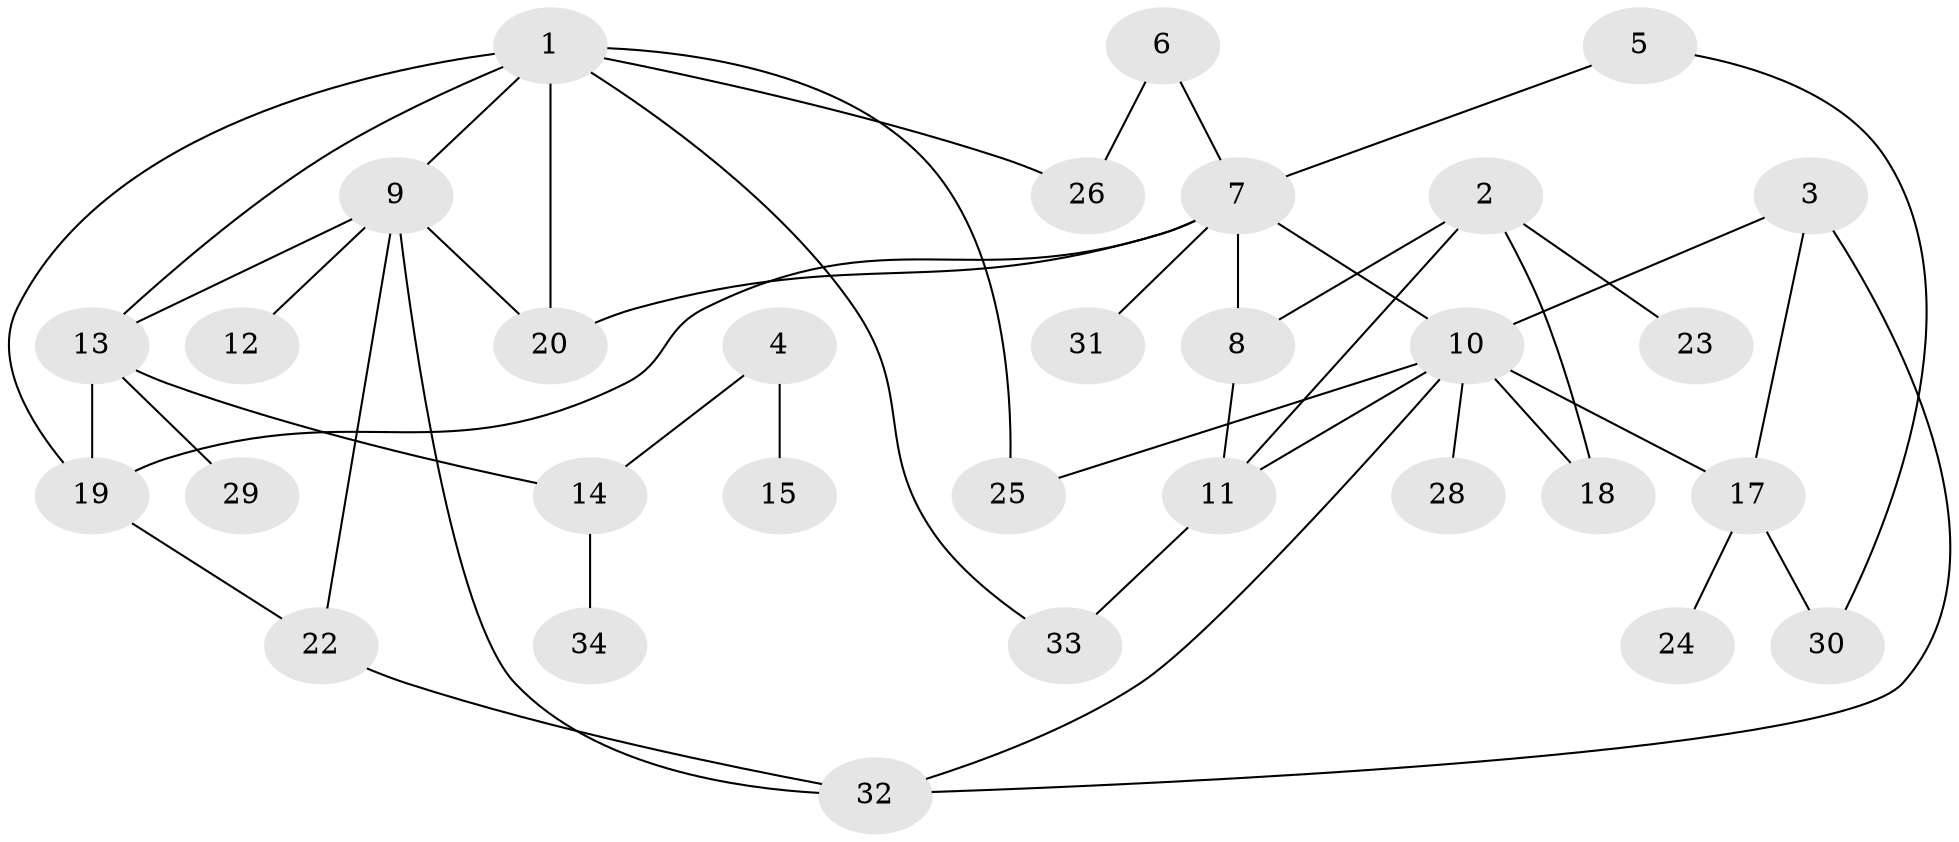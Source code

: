 // original degree distribution, {5: 0.08928571428571429, 4: 0.14285714285714285, 2: 0.30357142857142855, 1: 0.17857142857142858, 3: 0.17857142857142858, 8: 0.017857142857142856, 0: 0.05357142857142857, 6: 0.017857142857142856, 7: 0.017857142857142856}
// Generated by graph-tools (version 1.1) at 2025/48/03/04/25 22:48:25]
// undirected, 31 vertices, 46 edges
graph export_dot {
  node [color=gray90,style=filled];
  1;
  2;
  3;
  4;
  5;
  6;
  7;
  8;
  9;
  10;
  11;
  12;
  13;
  14;
  15;
  17;
  18;
  19;
  20;
  22;
  23;
  24;
  25;
  26;
  28;
  29;
  30;
  31;
  32;
  33;
  34;
  1 -- 9 [weight=1.0];
  1 -- 13 [weight=1.0];
  1 -- 19 [weight=3.0];
  1 -- 20 [weight=2.0];
  1 -- 25 [weight=2.0];
  1 -- 26 [weight=1.0];
  1 -- 33 [weight=1.0];
  2 -- 8 [weight=1.0];
  2 -- 11 [weight=1.0];
  2 -- 18 [weight=1.0];
  2 -- 23 [weight=1.0];
  3 -- 10 [weight=1.0];
  3 -- 17 [weight=1.0];
  3 -- 32 [weight=1.0];
  4 -- 14 [weight=1.0];
  4 -- 15 [weight=1.0];
  5 -- 7 [weight=1.0];
  5 -- 30 [weight=1.0];
  6 -- 7 [weight=1.0];
  6 -- 26 [weight=1.0];
  7 -- 8 [weight=1.0];
  7 -- 10 [weight=1.0];
  7 -- 19 [weight=2.0];
  7 -- 20 [weight=1.0];
  7 -- 31 [weight=1.0];
  8 -- 11 [weight=1.0];
  9 -- 12 [weight=1.0];
  9 -- 13 [weight=1.0];
  9 -- 20 [weight=1.0];
  9 -- 22 [weight=1.0];
  9 -- 32 [weight=1.0];
  10 -- 11 [weight=1.0];
  10 -- 17 [weight=1.0];
  10 -- 18 [weight=1.0];
  10 -- 25 [weight=1.0];
  10 -- 28 [weight=1.0];
  10 -- 32 [weight=1.0];
  11 -- 33 [weight=1.0];
  13 -- 14 [weight=1.0];
  13 -- 19 [weight=3.0];
  13 -- 29 [weight=1.0];
  14 -- 34 [weight=1.0];
  17 -- 24 [weight=1.0];
  17 -- 30 [weight=1.0];
  19 -- 22 [weight=1.0];
  22 -- 32 [weight=1.0];
}
